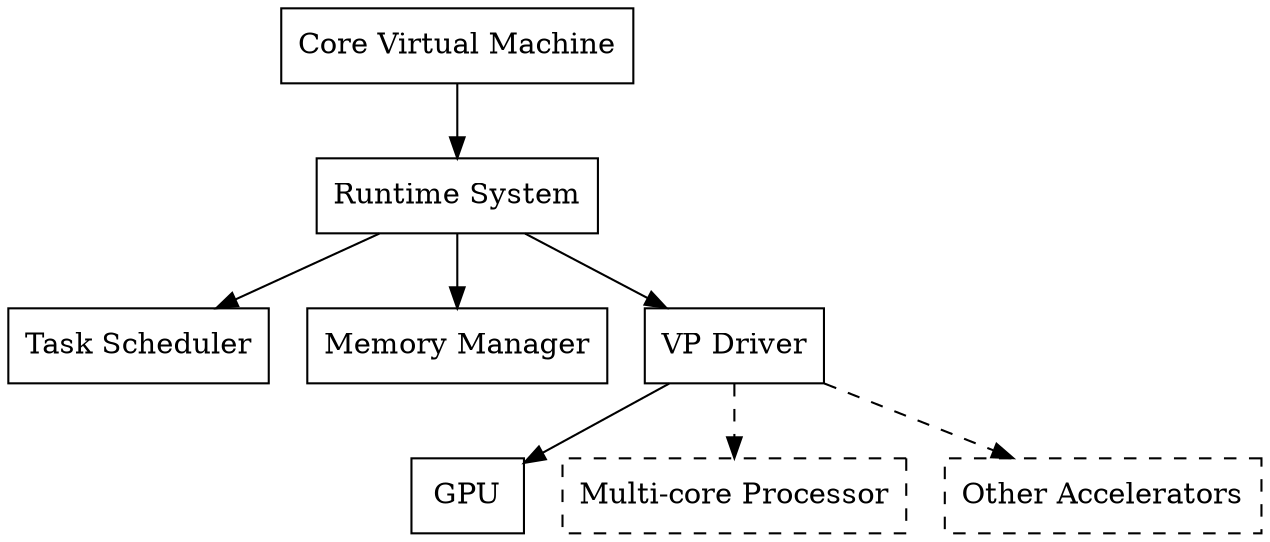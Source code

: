 digraph G {
        node[shape=box];
        vm[label="Core Virtual Machine"];
        rt[label="Runtime System"];
        scheduler[label="Task Scheduler"];
        rm[label="Memory Manager"];
        driver[label="VP Driver"];
        gpu[label="GPU"];
        cpu[label="Multi-core Processor", style=dashed];
        others[label="Other Accelerators", style=dashed];

        vm -> rt;
        rt -> scheduler;
        rt -> rm;
        rt -> driver;
        driver -> gpu;
        driver -> cpu[style=dashed];
        driver -> others[style=dashed];
}